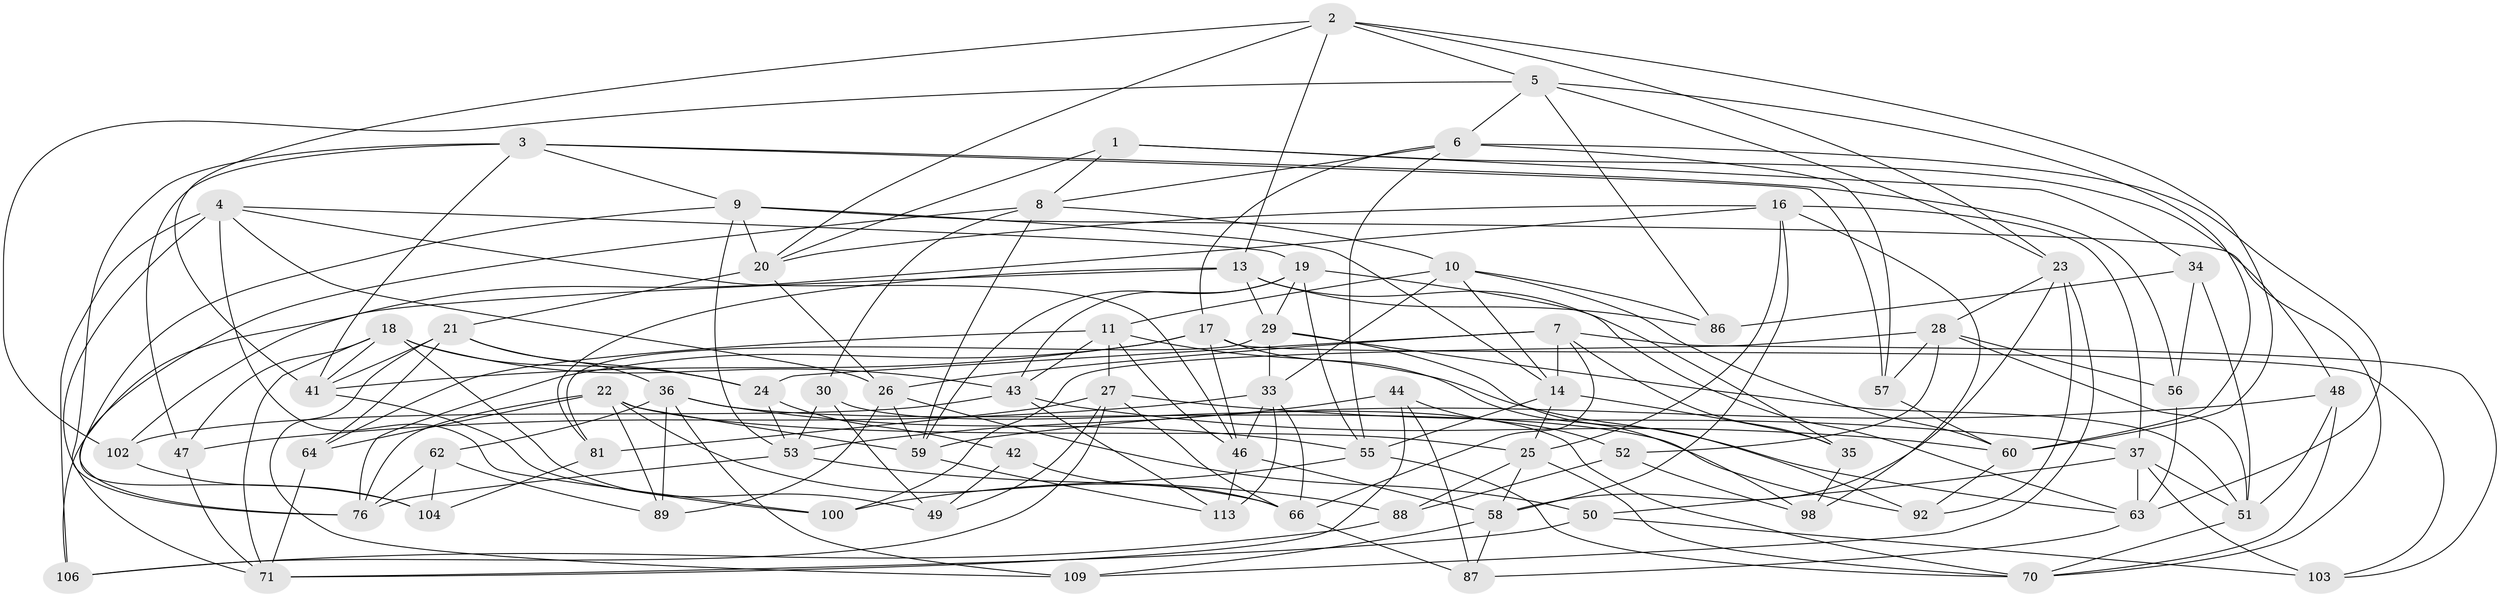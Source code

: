 // Generated by graph-tools (version 1.1) at 2025/24/03/03/25 07:24:27]
// undirected, 72 vertices, 186 edges
graph export_dot {
graph [start="1"]
  node [color=gray90,style=filled];
  1;
  2 [super="+96"];
  3 [super="+12"];
  4 [super="+15"];
  5 [super="+115"];
  6 [super="+85"];
  7 [super="+78"];
  8 [super="+73"];
  9 [super="+82"];
  10 [super="+97"];
  11 [super="+32"];
  13 [super="+39"];
  14 [super="+84"];
  16 [super="+79"];
  17 [super="+99"];
  18 [super="+69"];
  19 [super="+80"];
  20 [super="+94"];
  21 [super="+72"];
  22 [super="+95"];
  23 [super="+45"];
  24 [super="+93"];
  25 [super="+75"];
  26 [super="+68"];
  27 [super="+77"];
  28 [super="+40"];
  29 [super="+31"];
  30;
  33 [super="+105"];
  34;
  35;
  36 [super="+74"];
  37 [super="+38"];
  41 [super="+112"];
  42;
  43 [super="+107"];
  44;
  46 [super="+61"];
  47;
  48;
  49;
  50;
  51 [super="+65"];
  52;
  53 [super="+54"];
  55 [super="+90"];
  56;
  57;
  58 [super="+111"];
  59 [super="+91"];
  60 [super="+83"];
  62;
  63 [super="+67"];
  64;
  66 [super="+108"];
  70 [super="+114"];
  71 [super="+101"];
  76 [super="+110"];
  81;
  86;
  87;
  88;
  89;
  92;
  98;
  100;
  102;
  103;
  104;
  106;
  109;
  113;
  1 -- 34;
  1 -- 48;
  1 -- 8;
  1 -- 20;
  2 -- 20;
  2 -- 5;
  2 -- 41;
  2 -- 13;
  2 -- 23;
  2 -- 60;
  3 -- 41;
  3 -- 56;
  3 -- 57;
  3 -- 76;
  3 -- 47;
  3 -- 9;
  4 -- 19;
  4 -- 100;
  4 -- 106;
  4 -- 71;
  4 -- 46;
  4 -- 26;
  5 -- 102;
  5 -- 23;
  5 -- 86;
  5 -- 6;
  5 -- 60;
  6 -- 57;
  6 -- 17;
  6 -- 55;
  6 -- 63;
  6 -- 8;
  7 -- 66;
  7 -- 35;
  7 -- 103;
  7 -- 26;
  7 -- 14;
  7 -- 24;
  8 -- 76;
  8 -- 10;
  8 -- 59;
  8 -- 30;
  9 -- 20;
  9 -- 104;
  9 -- 70;
  9 -- 14;
  9 -- 53;
  10 -- 60;
  10 -- 33;
  10 -- 86;
  10 -- 11;
  10 -- 14;
  11 -- 64;
  11 -- 63;
  11 -- 27;
  11 -- 43;
  11 -- 46;
  13 -- 106;
  13 -- 86;
  13 -- 81;
  13 -- 29;
  13 -- 63;
  14 -- 35;
  14 -- 55;
  14 -- 25;
  16 -- 98;
  16 -- 102;
  16 -- 20;
  16 -- 25;
  16 -- 58;
  16 -- 37;
  17 -- 76;
  17 -- 98;
  17 -- 46;
  17 -- 103;
  17 -- 41;
  18 -- 49;
  18 -- 47;
  18 -- 24;
  18 -- 43;
  18 -- 71;
  18 -- 41;
  19 -- 43;
  19 -- 35;
  19 -- 55;
  19 -- 59;
  19 -- 29;
  20 -- 26;
  20 -- 21;
  21 -- 41;
  21 -- 64;
  21 -- 109;
  21 -- 36;
  21 -- 24;
  22 -- 25;
  22 -- 64;
  22 -- 89;
  22 -- 59;
  22 -- 76;
  22 -- 66;
  23 -- 92;
  23 -- 109;
  23 -- 58;
  23 -- 28;
  24 -- 53;
  24 -- 42 [weight=2];
  25 -- 88;
  25 -- 58;
  25 -- 70;
  26 -- 59;
  26 -- 50;
  26 -- 89;
  27 -- 49;
  27 -- 106;
  27 -- 81;
  27 -- 66;
  27 -- 37;
  28 -- 52;
  28 -- 56;
  28 -- 51;
  28 -- 100;
  28 -- 57;
  29 -- 81;
  29 -- 51;
  29 -- 92;
  29 -- 33;
  30 -- 49;
  30 -- 70;
  30 -- 53;
  33 -- 46;
  33 -- 66;
  33 -- 113;
  33 -- 47;
  34 -- 86;
  34 -- 56;
  34 -- 51;
  35 -- 98;
  36 -- 55;
  36 -- 62;
  36 -- 109;
  36 -- 89;
  36 -- 92;
  37 -- 50;
  37 -- 103;
  37 -- 51;
  37 -- 63;
  41 -- 100;
  42 -- 49;
  42 -- 66;
  43 -- 60;
  43 -- 102;
  43 -- 113;
  44 -- 87;
  44 -- 52;
  44 -- 71;
  44 -- 53;
  46 -- 113;
  46 -- 58;
  47 -- 71;
  48 -- 70;
  48 -- 59;
  48 -- 51;
  50 -- 103;
  50 -- 71;
  51 -- 70;
  52 -- 88;
  52 -- 98;
  53 -- 76;
  53 -- 88;
  55 -- 70;
  55 -- 100;
  56 -- 63;
  57 -- 60;
  58 -- 87;
  58 -- 109;
  59 -- 113;
  60 -- 92;
  62 -- 104;
  62 -- 89;
  62 -- 76;
  63 -- 87;
  64 -- 71;
  66 -- 87;
  81 -- 104;
  88 -- 106;
  102 -- 104;
}
